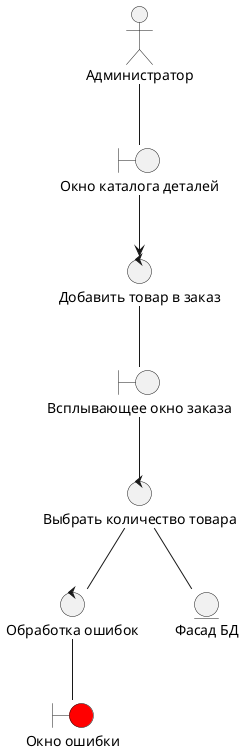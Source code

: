 @startuml


actor "Aдминистратор" as admin

boundary "Окно каталога деталей" as admin_order_list

control "Добавить товар в заказ" as add_to_order

boundary "Всплывающее окно заказа" as admin_selected_order

control "Выбрать количество товара" as choose_count

control "Обработка ошибок" as check_mistakes

entity "Фасад БД" as facade_bd

boundary "Окно ошибки" as error_window #Red







admin -- admin_order_list

admin_order_list --> add_to_order

add_to_order -- admin_selected_order

admin_selected_order--choose_count

'choose_count--choose_count

choose_count--facade_bd

choose_count--check_mistakes

check_mistakes--error_window 

' send_zakaz-->facade_bd

' cansel_zakaz-->facade_bd



@enduml